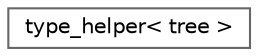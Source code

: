 digraph "Graphical Class Hierarchy"
{
 // LATEX_PDF_SIZE
  bgcolor="transparent";
  edge [fontname=Helvetica,fontsize=10,labelfontname=Helvetica,labelfontsize=10];
  node [fontname=Helvetica,fontsize=10,shape=box,height=0.2,width=0.4];
  rankdir="LR";
  Node0 [id="Node000000",label="type_helper\< tree \>",height=0.2,width=0.4,color="grey40", fillcolor="white", style="filled",URL="$structtype__helper_3_01tree_01_4.html",tooltip=" "];
}
